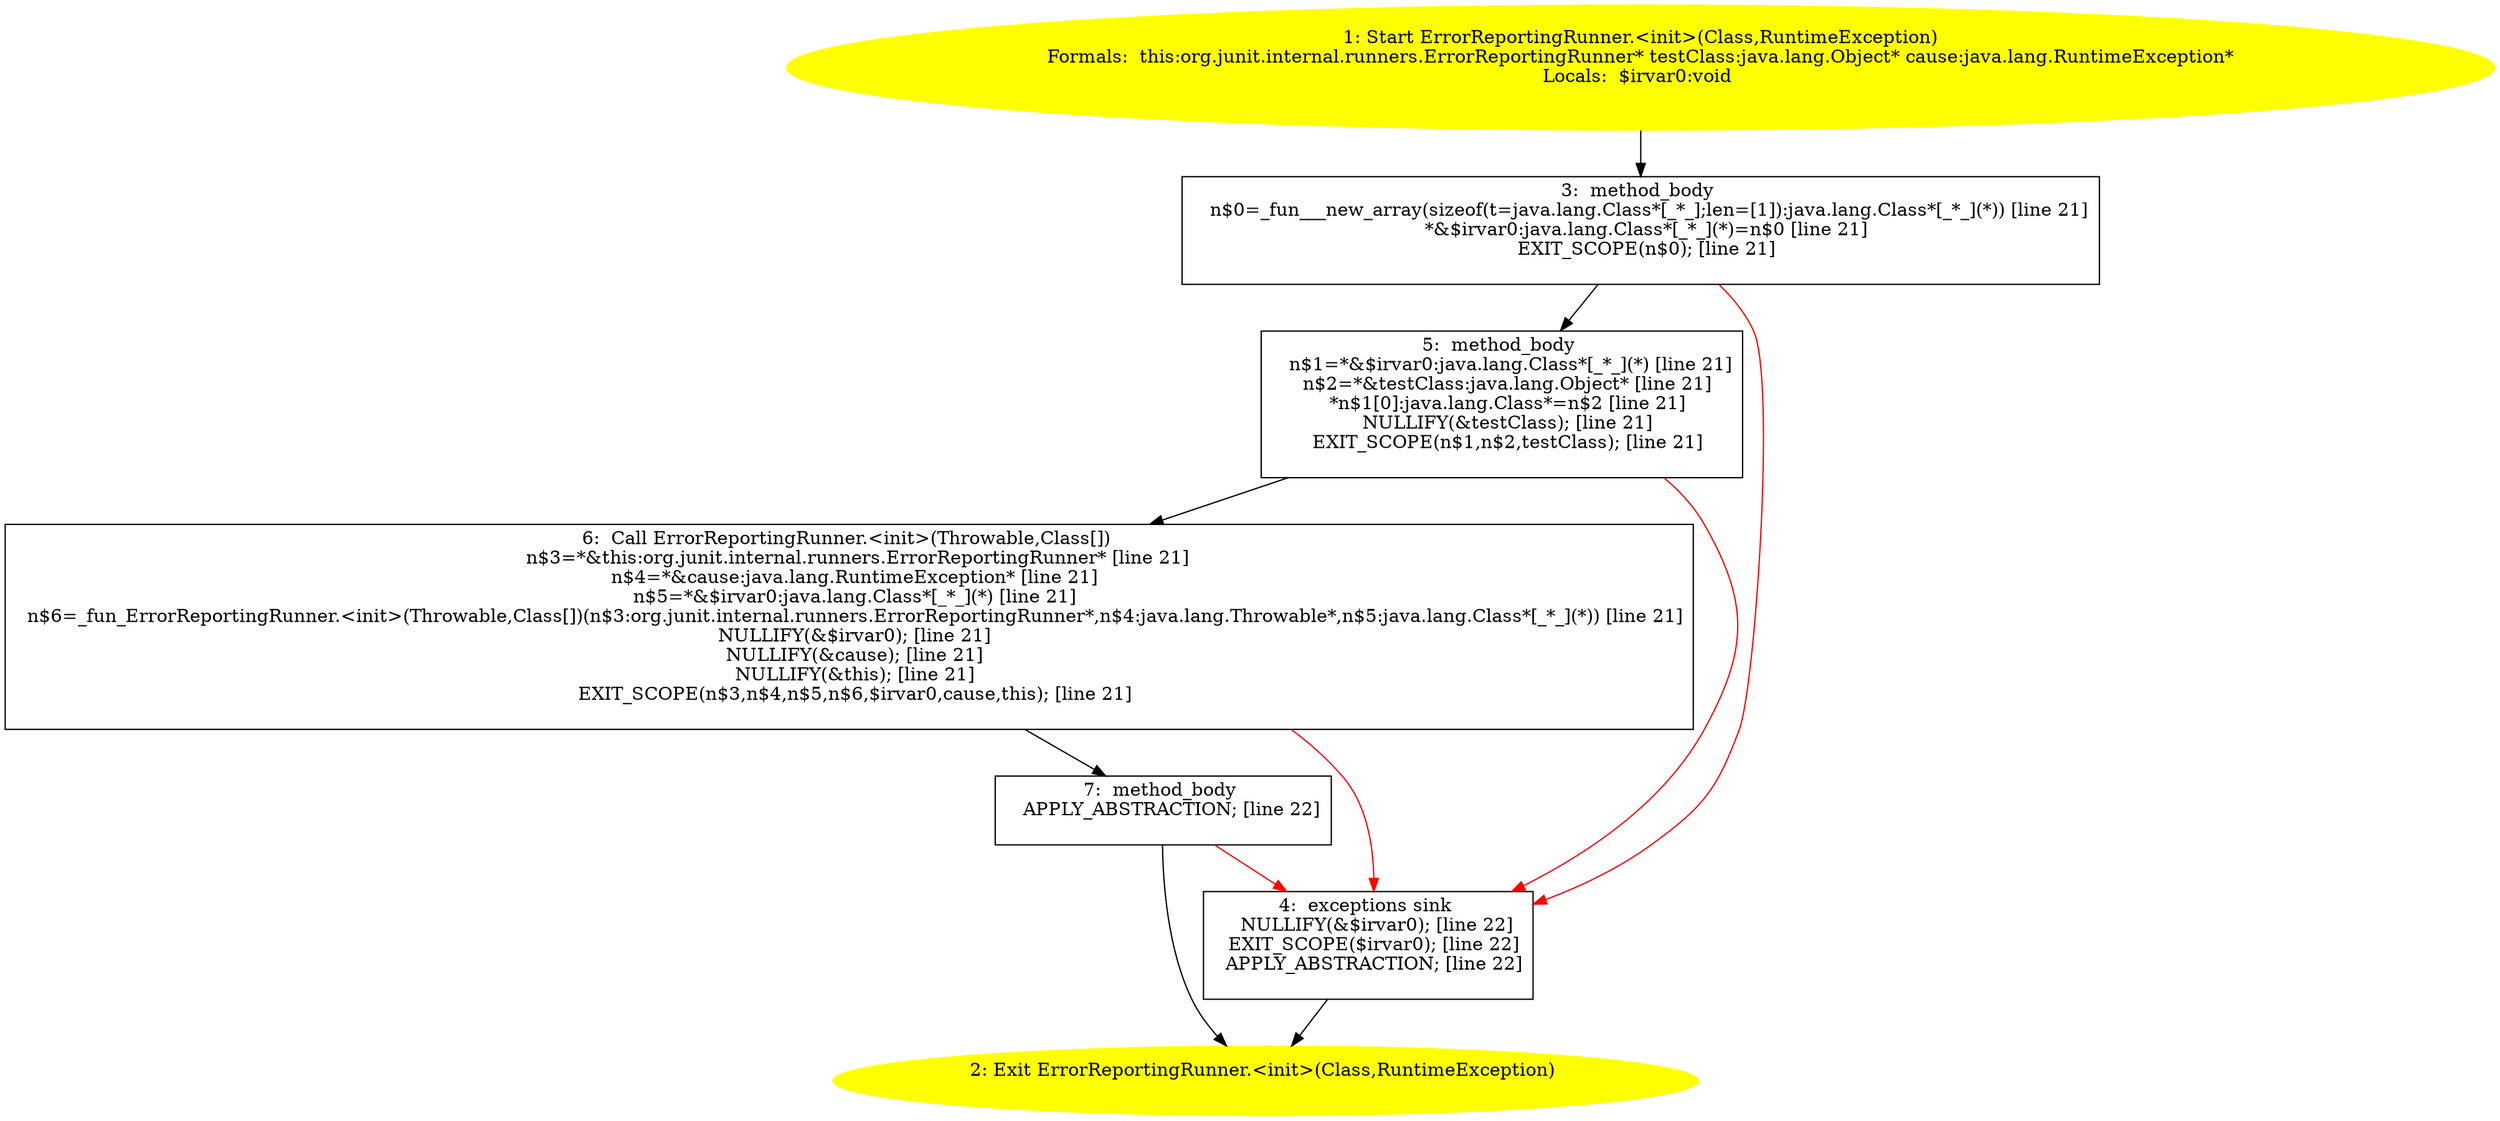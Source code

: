 /* @generated */
digraph cfg {
"org.junit.internal.runners.ErrorReportingRunner.<init>(java.lang.Class,java.lang.RuntimeException).916db2945efcb87c3a482ff0ece407dc_1" [label="1: Start ErrorReportingRunner.<init>(Class,RuntimeException)\nFormals:  this:org.junit.internal.runners.ErrorReportingRunner* testClass:java.lang.Object* cause:java.lang.RuntimeException*\nLocals:  $irvar0:void \n  " color=yellow style=filled]
	

	 "org.junit.internal.runners.ErrorReportingRunner.<init>(java.lang.Class,java.lang.RuntimeException).916db2945efcb87c3a482ff0ece407dc_1" -> "org.junit.internal.runners.ErrorReportingRunner.<init>(java.lang.Class,java.lang.RuntimeException).916db2945efcb87c3a482ff0ece407dc_3" ;
"org.junit.internal.runners.ErrorReportingRunner.<init>(java.lang.Class,java.lang.RuntimeException).916db2945efcb87c3a482ff0ece407dc_2" [label="2: Exit ErrorReportingRunner.<init>(Class,RuntimeException) \n  " color=yellow style=filled]
	

"org.junit.internal.runners.ErrorReportingRunner.<init>(java.lang.Class,java.lang.RuntimeException).916db2945efcb87c3a482ff0ece407dc_3" [label="3:  method_body \n   n$0=_fun___new_array(sizeof(t=java.lang.Class*[_*_];len=[1]):java.lang.Class*[_*_](*)) [line 21]\n  *&$irvar0:java.lang.Class*[_*_](*)=n$0 [line 21]\n  EXIT_SCOPE(n$0); [line 21]\n " shape="box"]
	

	 "org.junit.internal.runners.ErrorReportingRunner.<init>(java.lang.Class,java.lang.RuntimeException).916db2945efcb87c3a482ff0ece407dc_3" -> "org.junit.internal.runners.ErrorReportingRunner.<init>(java.lang.Class,java.lang.RuntimeException).916db2945efcb87c3a482ff0ece407dc_5" ;
	 "org.junit.internal.runners.ErrorReportingRunner.<init>(java.lang.Class,java.lang.RuntimeException).916db2945efcb87c3a482ff0ece407dc_3" -> "org.junit.internal.runners.ErrorReportingRunner.<init>(java.lang.Class,java.lang.RuntimeException).916db2945efcb87c3a482ff0ece407dc_4" [color="red" ];
"org.junit.internal.runners.ErrorReportingRunner.<init>(java.lang.Class,java.lang.RuntimeException).916db2945efcb87c3a482ff0ece407dc_4" [label="4:  exceptions sink \n   NULLIFY(&$irvar0); [line 22]\n  EXIT_SCOPE($irvar0); [line 22]\n  APPLY_ABSTRACTION; [line 22]\n " shape="box"]
	

	 "org.junit.internal.runners.ErrorReportingRunner.<init>(java.lang.Class,java.lang.RuntimeException).916db2945efcb87c3a482ff0ece407dc_4" -> "org.junit.internal.runners.ErrorReportingRunner.<init>(java.lang.Class,java.lang.RuntimeException).916db2945efcb87c3a482ff0ece407dc_2" ;
"org.junit.internal.runners.ErrorReportingRunner.<init>(java.lang.Class,java.lang.RuntimeException).916db2945efcb87c3a482ff0ece407dc_5" [label="5:  method_body \n   n$1=*&$irvar0:java.lang.Class*[_*_](*) [line 21]\n  n$2=*&testClass:java.lang.Object* [line 21]\n  *n$1[0]:java.lang.Class*=n$2 [line 21]\n  NULLIFY(&testClass); [line 21]\n  EXIT_SCOPE(n$1,n$2,testClass); [line 21]\n " shape="box"]
	

	 "org.junit.internal.runners.ErrorReportingRunner.<init>(java.lang.Class,java.lang.RuntimeException).916db2945efcb87c3a482ff0ece407dc_5" -> "org.junit.internal.runners.ErrorReportingRunner.<init>(java.lang.Class,java.lang.RuntimeException).916db2945efcb87c3a482ff0ece407dc_6" ;
	 "org.junit.internal.runners.ErrorReportingRunner.<init>(java.lang.Class,java.lang.RuntimeException).916db2945efcb87c3a482ff0ece407dc_5" -> "org.junit.internal.runners.ErrorReportingRunner.<init>(java.lang.Class,java.lang.RuntimeException).916db2945efcb87c3a482ff0ece407dc_4" [color="red" ];
"org.junit.internal.runners.ErrorReportingRunner.<init>(java.lang.Class,java.lang.RuntimeException).916db2945efcb87c3a482ff0ece407dc_6" [label="6:  Call ErrorReportingRunner.<init>(Throwable,Class[]) \n   n$3=*&this:org.junit.internal.runners.ErrorReportingRunner* [line 21]\n  n$4=*&cause:java.lang.RuntimeException* [line 21]\n  n$5=*&$irvar0:java.lang.Class*[_*_](*) [line 21]\n  n$6=_fun_ErrorReportingRunner.<init>(Throwable,Class[])(n$3:org.junit.internal.runners.ErrorReportingRunner*,n$4:java.lang.Throwable*,n$5:java.lang.Class*[_*_](*)) [line 21]\n  NULLIFY(&$irvar0); [line 21]\n  NULLIFY(&cause); [line 21]\n  NULLIFY(&this); [line 21]\n  EXIT_SCOPE(n$3,n$4,n$5,n$6,$irvar0,cause,this); [line 21]\n " shape="box"]
	

	 "org.junit.internal.runners.ErrorReportingRunner.<init>(java.lang.Class,java.lang.RuntimeException).916db2945efcb87c3a482ff0ece407dc_6" -> "org.junit.internal.runners.ErrorReportingRunner.<init>(java.lang.Class,java.lang.RuntimeException).916db2945efcb87c3a482ff0ece407dc_7" ;
	 "org.junit.internal.runners.ErrorReportingRunner.<init>(java.lang.Class,java.lang.RuntimeException).916db2945efcb87c3a482ff0ece407dc_6" -> "org.junit.internal.runners.ErrorReportingRunner.<init>(java.lang.Class,java.lang.RuntimeException).916db2945efcb87c3a482ff0ece407dc_4" [color="red" ];
"org.junit.internal.runners.ErrorReportingRunner.<init>(java.lang.Class,java.lang.RuntimeException).916db2945efcb87c3a482ff0ece407dc_7" [label="7:  method_body \n   APPLY_ABSTRACTION; [line 22]\n " shape="box"]
	

	 "org.junit.internal.runners.ErrorReportingRunner.<init>(java.lang.Class,java.lang.RuntimeException).916db2945efcb87c3a482ff0ece407dc_7" -> "org.junit.internal.runners.ErrorReportingRunner.<init>(java.lang.Class,java.lang.RuntimeException).916db2945efcb87c3a482ff0ece407dc_2" ;
	 "org.junit.internal.runners.ErrorReportingRunner.<init>(java.lang.Class,java.lang.RuntimeException).916db2945efcb87c3a482ff0ece407dc_7" -> "org.junit.internal.runners.ErrorReportingRunner.<init>(java.lang.Class,java.lang.RuntimeException).916db2945efcb87c3a482ff0ece407dc_4" [color="red" ];
}
